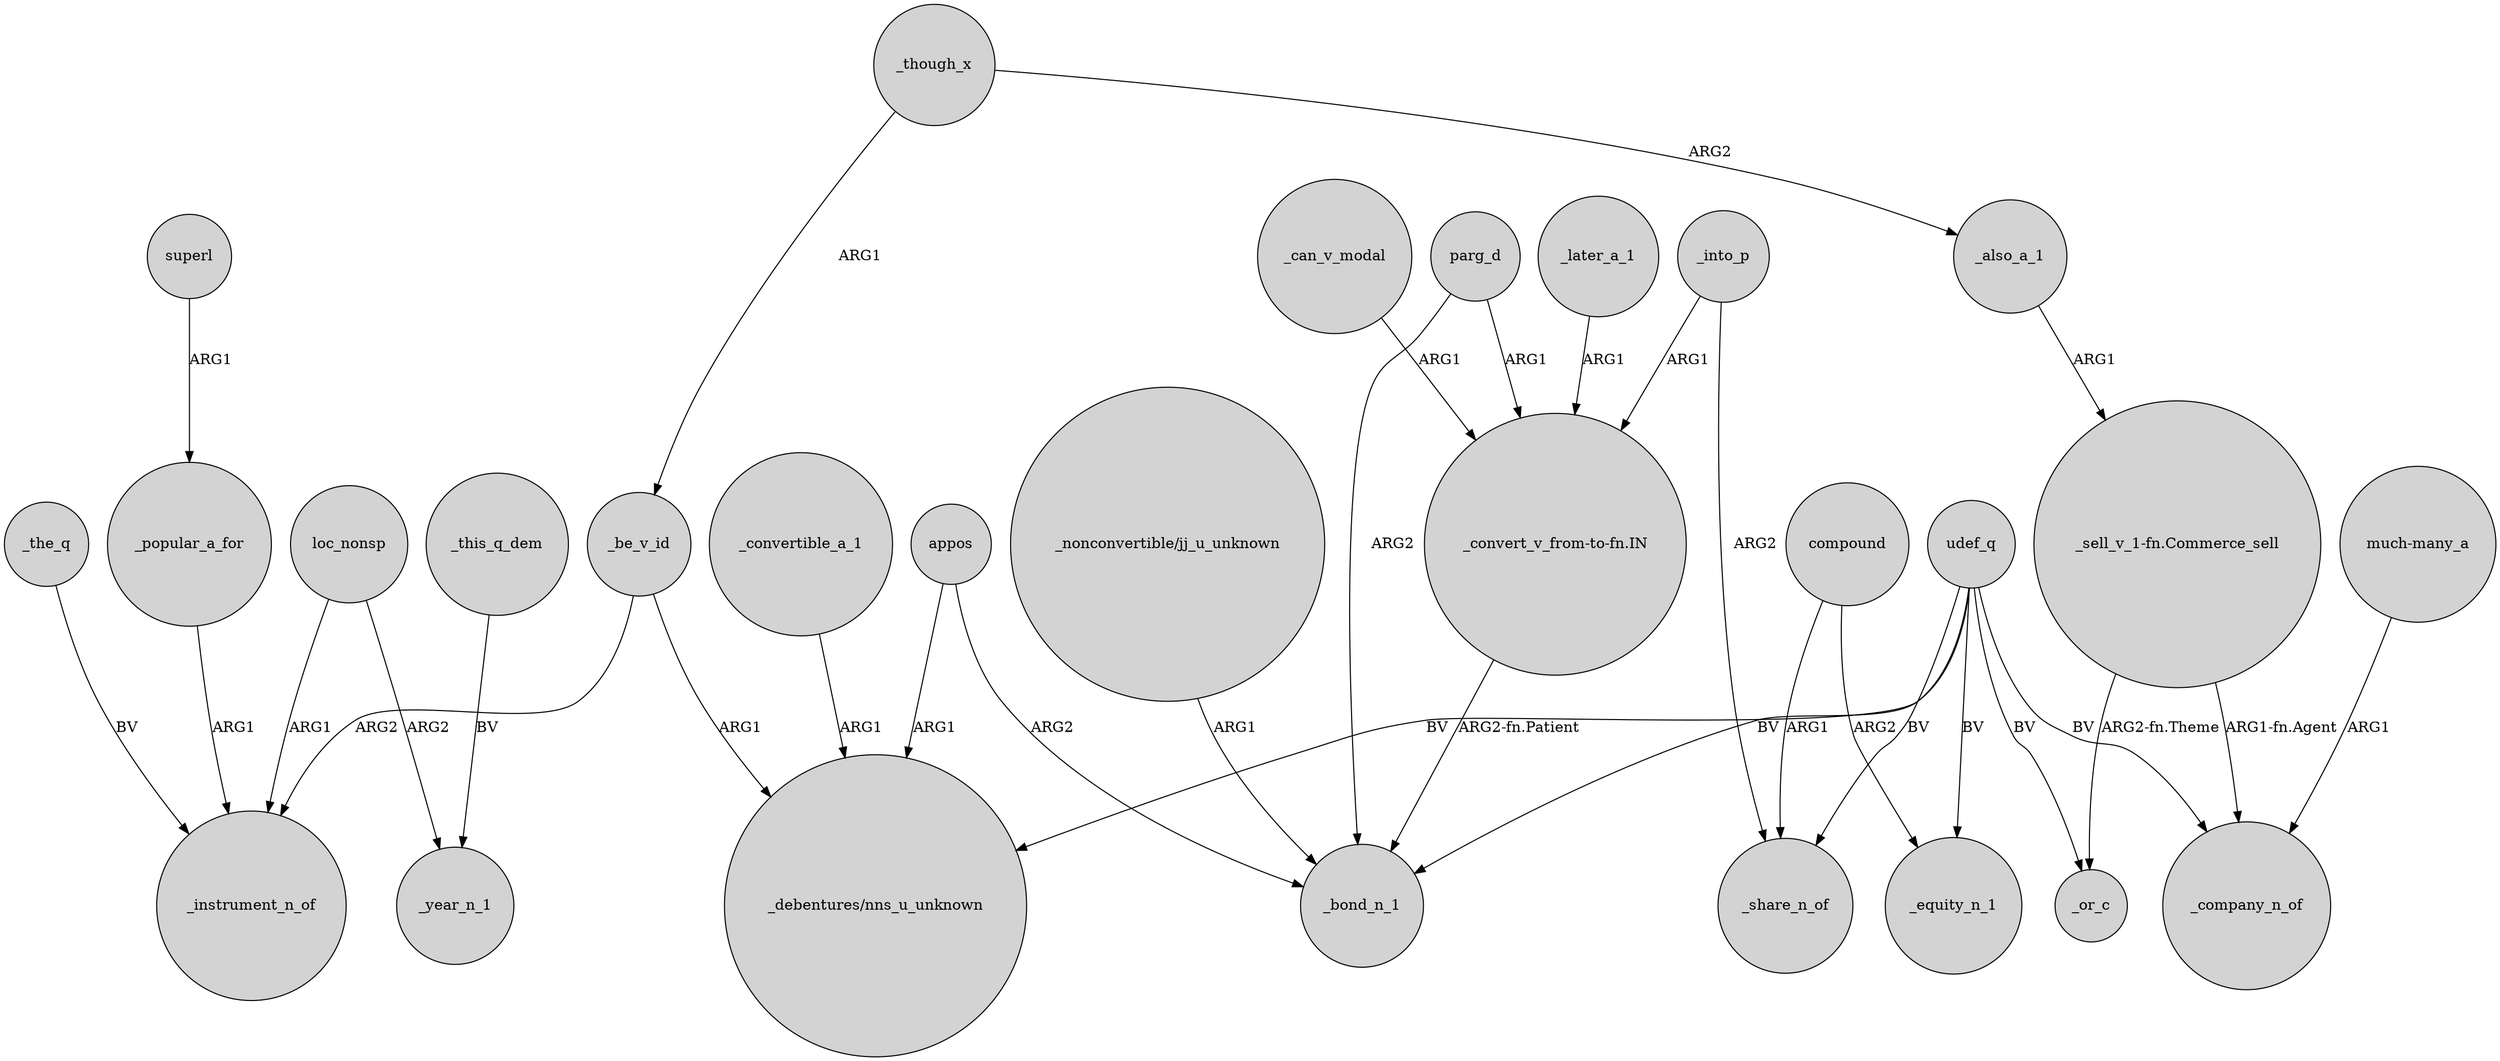 digraph {
	node [shape=circle style=filled]
	superl -> _popular_a_for [label=ARG1]
	_also_a_1 -> "_sell_v_1-fn.Commerce_sell" [label=ARG1]
	parg_d -> _bond_n_1 [label=ARG2]
	_the_q -> _instrument_n_of [label=BV]
	_popular_a_for -> _instrument_n_of [label=ARG1]
	compound -> _equity_n_1 [label=ARG2]
	udef_q -> _or_c [label=BV]
	appos -> "_debentures/nns_u_unknown" [label=ARG1]
	_though_x -> _be_v_id [label=ARG1]
	loc_nonsp -> _instrument_n_of [label=ARG1]
	"much-many_a" -> _company_n_of [label=ARG1]
	udef_q -> _bond_n_1 [label=BV]
	udef_q -> _equity_n_1 [label=BV]
	_into_p -> _share_n_of [label=ARG2]
	udef_q -> "_debentures/nns_u_unknown" [label=BV]
	compound -> _share_n_of [label=ARG1]
	loc_nonsp -> _year_n_1 [label=ARG2]
	parg_d -> "_convert_v_from-to-fn.IN" [label=ARG1]
	"_nonconvertible/jj_u_unknown" -> _bond_n_1 [label=ARG1]
	_can_v_modal -> "_convert_v_from-to-fn.IN" [label=ARG1]
	_later_a_1 -> "_convert_v_from-to-fn.IN" [label=ARG1]
	udef_q -> _share_n_of [label=BV]
	_be_v_id -> _instrument_n_of [label=ARG2]
	"_sell_v_1-fn.Commerce_sell" -> _or_c [label="ARG2-fn.Theme"]
	_though_x -> _also_a_1 [label=ARG2]
	appos -> _bond_n_1 [label=ARG2]
	udef_q -> _company_n_of [label=BV]
	_convertible_a_1 -> "_debentures/nns_u_unknown" [label=ARG1]
	_be_v_id -> "_debentures/nns_u_unknown" [label=ARG1]
	"_sell_v_1-fn.Commerce_sell" -> _company_n_of [label="ARG1-fn.Agent"]
	"_convert_v_from-to-fn.IN" -> _bond_n_1 [label="ARG2-fn.Patient"]
	_into_p -> "_convert_v_from-to-fn.IN" [label=ARG1]
	_this_q_dem -> _year_n_1 [label=BV]
}
